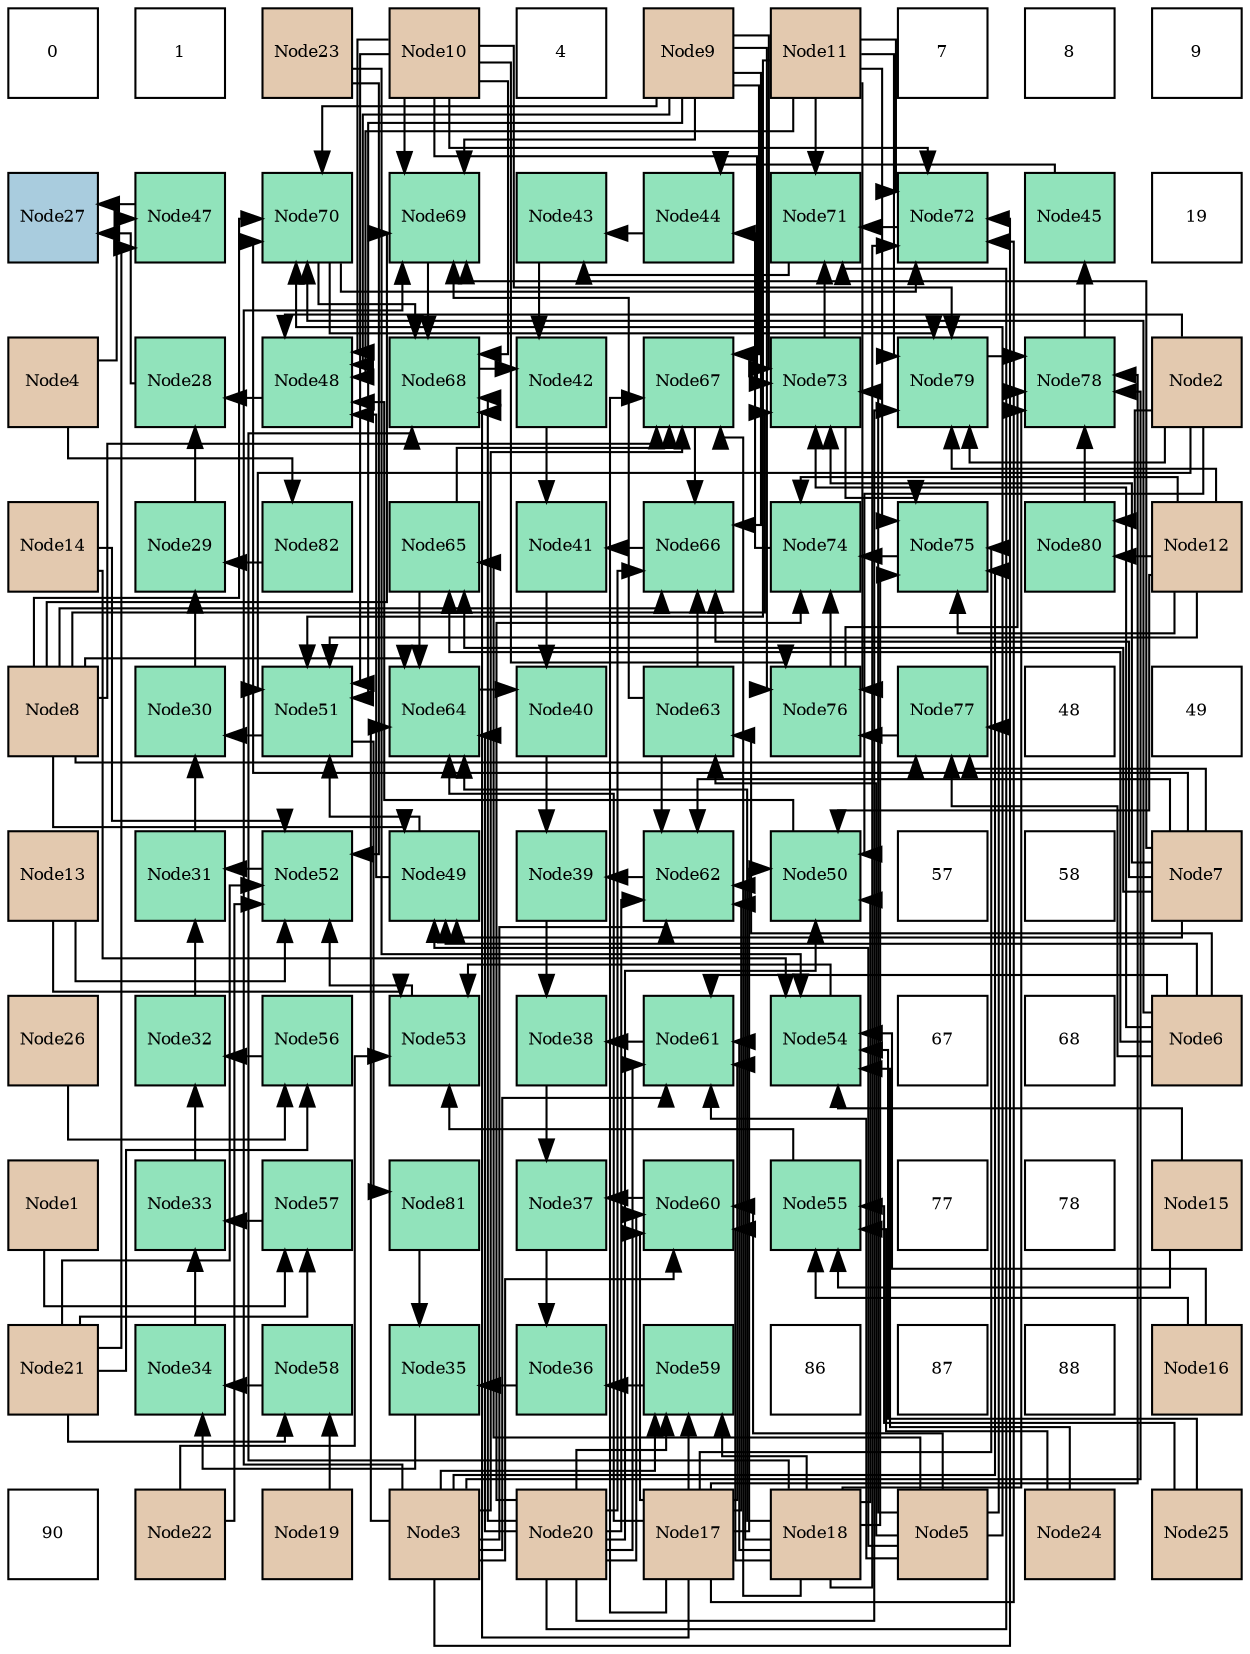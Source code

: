 digraph layout{
 rankdir=TB;
 splines=ortho;
 node [style=filled shape=square fixedsize=true width=0.6];
0[label="0", fontsize=8, fillcolor="#ffffff"];
1[label="1", fontsize=8, fillcolor="#ffffff"];
2[label="Node23", fontsize=8, fillcolor="#e3c9af"];
3[label="Node10", fontsize=8, fillcolor="#e3c9af"];
4[label="4", fontsize=8, fillcolor="#ffffff"];
5[label="Node9", fontsize=8, fillcolor="#e3c9af"];
6[label="Node11", fontsize=8, fillcolor="#e3c9af"];
7[label="7", fontsize=8, fillcolor="#ffffff"];
8[label="8", fontsize=8, fillcolor="#ffffff"];
9[label="9", fontsize=8, fillcolor="#ffffff"];
10[label="Node27", fontsize=8, fillcolor="#a9ccde"];
11[label="Node47", fontsize=8, fillcolor="#91e3bb"];
12[label="Node70", fontsize=8, fillcolor="#91e3bb"];
13[label="Node69", fontsize=8, fillcolor="#91e3bb"];
14[label="Node43", fontsize=8, fillcolor="#91e3bb"];
15[label="Node44", fontsize=8, fillcolor="#91e3bb"];
16[label="Node71", fontsize=8, fillcolor="#91e3bb"];
17[label="Node72", fontsize=8, fillcolor="#91e3bb"];
18[label="Node45", fontsize=8, fillcolor="#91e3bb"];
19[label="19", fontsize=8, fillcolor="#ffffff"];
20[label="Node4", fontsize=8, fillcolor="#e3c9af"];
21[label="Node28", fontsize=8, fillcolor="#91e3bb"];
22[label="Node48", fontsize=8, fillcolor="#91e3bb"];
23[label="Node68", fontsize=8, fillcolor="#91e3bb"];
24[label="Node42", fontsize=8, fillcolor="#91e3bb"];
25[label="Node67", fontsize=8, fillcolor="#91e3bb"];
26[label="Node73", fontsize=8, fillcolor="#91e3bb"];
27[label="Node79", fontsize=8, fillcolor="#91e3bb"];
28[label="Node78", fontsize=8, fillcolor="#91e3bb"];
29[label="Node2", fontsize=8, fillcolor="#e3c9af"];
30[label="Node14", fontsize=8, fillcolor="#e3c9af"];
31[label="Node29", fontsize=8, fillcolor="#91e3bb"];
32[label="Node82", fontsize=8, fillcolor="#91e3bb"];
33[label="Node65", fontsize=8, fillcolor="#91e3bb"];
34[label="Node41", fontsize=8, fillcolor="#91e3bb"];
35[label="Node66", fontsize=8, fillcolor="#91e3bb"];
36[label="Node74", fontsize=8, fillcolor="#91e3bb"];
37[label="Node75", fontsize=8, fillcolor="#91e3bb"];
38[label="Node80", fontsize=8, fillcolor="#91e3bb"];
39[label="Node12", fontsize=8, fillcolor="#e3c9af"];
40[label="Node8", fontsize=8, fillcolor="#e3c9af"];
41[label="Node30", fontsize=8, fillcolor="#91e3bb"];
42[label="Node51", fontsize=8, fillcolor="#91e3bb"];
43[label="Node64", fontsize=8, fillcolor="#91e3bb"];
44[label="Node40", fontsize=8, fillcolor="#91e3bb"];
45[label="Node63", fontsize=8, fillcolor="#91e3bb"];
46[label="Node76", fontsize=8, fillcolor="#91e3bb"];
47[label="Node77", fontsize=8, fillcolor="#91e3bb"];
48[label="48", fontsize=8, fillcolor="#ffffff"];
49[label="49", fontsize=8, fillcolor="#ffffff"];
50[label="Node13", fontsize=8, fillcolor="#e3c9af"];
51[label="Node31", fontsize=8, fillcolor="#91e3bb"];
52[label="Node52", fontsize=8, fillcolor="#91e3bb"];
53[label="Node49", fontsize=8, fillcolor="#91e3bb"];
54[label="Node39", fontsize=8, fillcolor="#91e3bb"];
55[label="Node62", fontsize=8, fillcolor="#91e3bb"];
56[label="Node50", fontsize=8, fillcolor="#91e3bb"];
57[label="57", fontsize=8, fillcolor="#ffffff"];
58[label="58", fontsize=8, fillcolor="#ffffff"];
59[label="Node7", fontsize=8, fillcolor="#e3c9af"];
60[label="Node26", fontsize=8, fillcolor="#e3c9af"];
61[label="Node32", fontsize=8, fillcolor="#91e3bb"];
62[label="Node56", fontsize=8, fillcolor="#91e3bb"];
63[label="Node53", fontsize=8, fillcolor="#91e3bb"];
64[label="Node38", fontsize=8, fillcolor="#91e3bb"];
65[label="Node61", fontsize=8, fillcolor="#91e3bb"];
66[label="Node54", fontsize=8, fillcolor="#91e3bb"];
67[label="67", fontsize=8, fillcolor="#ffffff"];
68[label="68", fontsize=8, fillcolor="#ffffff"];
69[label="Node6", fontsize=8, fillcolor="#e3c9af"];
70[label="Node1", fontsize=8, fillcolor="#e3c9af"];
71[label="Node33", fontsize=8, fillcolor="#91e3bb"];
72[label="Node57", fontsize=8, fillcolor="#91e3bb"];
73[label="Node81", fontsize=8, fillcolor="#91e3bb"];
74[label="Node37", fontsize=8, fillcolor="#91e3bb"];
75[label="Node60", fontsize=8, fillcolor="#91e3bb"];
76[label="Node55", fontsize=8, fillcolor="#91e3bb"];
77[label="77", fontsize=8, fillcolor="#ffffff"];
78[label="78", fontsize=8, fillcolor="#ffffff"];
79[label="Node15", fontsize=8, fillcolor="#e3c9af"];
80[label="Node21", fontsize=8, fillcolor="#e3c9af"];
81[label="Node34", fontsize=8, fillcolor="#91e3bb"];
82[label="Node58", fontsize=8, fillcolor="#91e3bb"];
83[label="Node35", fontsize=8, fillcolor="#91e3bb"];
84[label="Node36", fontsize=8, fillcolor="#91e3bb"];
85[label="Node59", fontsize=8, fillcolor="#91e3bb"];
86[label="86", fontsize=8, fillcolor="#ffffff"];
87[label="87", fontsize=8, fillcolor="#ffffff"];
88[label="88", fontsize=8, fillcolor="#ffffff"];
89[label="Node16", fontsize=8, fillcolor="#e3c9af"];
90[label="90", fontsize=8, fillcolor="#ffffff"];
91[label="Node22", fontsize=8, fillcolor="#e3c9af"];
92[label="Node19", fontsize=8, fillcolor="#e3c9af"];
93[label="Node3", fontsize=8, fillcolor="#e3c9af"];
94[label="Node20", fontsize=8, fillcolor="#e3c9af"];
95[label="Node17", fontsize=8, fillcolor="#e3c9af"];
96[label="Node18", fontsize=8, fillcolor="#e3c9af"];
97[label="Node5", fontsize=8, fillcolor="#e3c9af"];
98[label="Node24", fontsize=8, fillcolor="#e3c9af"];
99[label="Node25", fontsize=8, fillcolor="#e3c9af"];
edge [constraint=false, style=vis];21 -> 10;
11 -> 10;
31 -> 21;
22 -> 21;
41 -> 31;
32 -> 31;
51 -> 41;
42 -> 41;
61 -> 51;
52 -> 51;
71 -> 61;
62 -> 61;
81 -> 71;
72 -> 71;
83 -> 81;
82 -> 81;
84 -> 83;
73 -> 83;
74 -> 84;
85 -> 84;
64 -> 74;
75 -> 74;
54 -> 64;
65 -> 64;
44 -> 54;
55 -> 54;
34 -> 44;
43 -> 44;
24 -> 34;
35 -> 34;
14 -> 24;
23 -> 24;
15 -> 14;
16 -> 14;
18 -> 15;
36 -> 15;
28 -> 18;
63 -> 52;
50 -> 52;
30 -> 52;
80 -> 52;
91 -> 52;
2 -> 52;
25 -> 35;
45 -> 35;
59 -> 35;
40 -> 35;
5 -> 35;
94 -> 35;
13 -> 23;
12 -> 23;
3 -> 23;
95 -> 23;
96 -> 23;
94 -> 23;
17 -> 16;
26 -> 16;
6 -> 16;
94 -> 16;
37 -> 36;
46 -> 36;
39 -> 36;
94 -> 36;
46 -> 28;
27 -> 28;
38 -> 28;
93 -> 28;
95 -> 28;
96 -> 28;
42 -> 73;
53 -> 22;
56 -> 22;
29 -> 22;
5 -> 22;
3 -> 22;
6 -> 22;
53 -> 42;
29 -> 42;
5 -> 42;
3 -> 42;
6 -> 42;
39 -> 42;
66 -> 63;
76 -> 63;
50 -> 63;
91 -> 63;
45 -> 55;
93 -> 55;
59 -> 55;
95 -> 55;
96 -> 55;
94 -> 55;
33 -> 43;
93 -> 43;
40 -> 43;
95 -> 43;
96 -> 43;
94 -> 43;
33 -> 25;
93 -> 25;
40 -> 25;
5 -> 25;
95 -> 25;
96 -> 25;
45 -> 13;
93 -> 13;
59 -> 13;
40 -> 13;
5 -> 13;
3 -> 13;
12 -> 17;
93 -> 17;
3 -> 17;
6 -> 17;
95 -> 17;
96 -> 17;
26 -> 37;
93 -> 37;
6 -> 37;
39 -> 37;
95 -> 37;
96 -> 37;
47 -> 46;
5 -> 46;
3 -> 46;
6 -> 46;
12 -> 27;
29 -> 27;
3 -> 27;
6 -> 27;
39 -> 27;
94 -> 27;
20 -> 11;
80 -> 11;
97 -> 53;
69 -> 53;
59 -> 53;
40 -> 53;
29 -> 56;
39 -> 56;
95 -> 56;
96 -> 56;
94 -> 56;
30 -> 66;
79 -> 66;
89 -> 66;
2 -> 66;
98 -> 66;
99 -> 66;
79 -> 76;
89 -> 76;
98 -> 76;
99 -> 76;
80 -> 62;
60 -> 62;
70 -> 72;
80 -> 72;
92 -> 82;
80 -> 82;
93 -> 85;
95 -> 85;
96 -> 85;
94 -> 85;
93 -> 75;
97 -> 75;
95 -> 75;
96 -> 75;
94 -> 75;
93 -> 65;
97 -> 65;
69 -> 65;
95 -> 65;
96 -> 65;
94 -> 65;
97 -> 45;
69 -> 45;
97 -> 33;
69 -> 33;
59 -> 33;
97 -> 12;
69 -> 12;
59 -> 12;
40 -> 12;
5 -> 12;
97 -> 26;
69 -> 26;
59 -> 26;
40 -> 26;
5 -> 26;
3 -> 26;
97 -> 47;
69 -> 47;
59 -> 47;
40 -> 47;
29 -> 38;
39 -> 38;
20 -> 32;
edge [constraint=true, style=invis];
0 -> 10 -> 20 -> 30 -> 40 -> 50 -> 60 -> 70 -> 80 -> 90;
1 -> 11 -> 21 -> 31 -> 41 -> 51 -> 61 -> 71 -> 81 -> 91;
2 -> 12 -> 22 -> 32 -> 42 -> 52 -> 62 -> 72 -> 82 -> 92;
3 -> 13 -> 23 -> 33 -> 43 -> 53 -> 63 -> 73 -> 83 -> 93;
4 -> 14 -> 24 -> 34 -> 44 -> 54 -> 64 -> 74 -> 84 -> 94;
5 -> 15 -> 25 -> 35 -> 45 -> 55 -> 65 -> 75 -> 85 -> 95;
6 -> 16 -> 26 -> 36 -> 46 -> 56 -> 66 -> 76 -> 86 -> 96;
7 -> 17 -> 27 -> 37 -> 47 -> 57 -> 67 -> 77 -> 87 -> 97;
8 -> 18 -> 28 -> 38 -> 48 -> 58 -> 68 -> 78 -> 88 -> 98;
9 -> 19 -> 29 -> 39 -> 49 -> 59 -> 69 -> 79 -> 89 -> 99;
rank = same {0 -> 1 -> 2 -> 3 -> 4 -> 5 -> 6 -> 7 -> 8 -> 9};
rank = same {10 -> 11 -> 12 -> 13 -> 14 -> 15 -> 16 -> 17 -> 18 -> 19};
rank = same {20 -> 21 -> 22 -> 23 -> 24 -> 25 -> 26 -> 27 -> 28 -> 29};
rank = same {30 -> 31 -> 32 -> 33 -> 34 -> 35 -> 36 -> 37 -> 38 -> 39};
rank = same {40 -> 41 -> 42 -> 43 -> 44 -> 45 -> 46 -> 47 -> 48 -> 49};
rank = same {50 -> 51 -> 52 -> 53 -> 54 -> 55 -> 56 -> 57 -> 58 -> 59};
rank = same {60 -> 61 -> 62 -> 63 -> 64 -> 65 -> 66 -> 67 -> 68 -> 69};
rank = same {70 -> 71 -> 72 -> 73 -> 74 -> 75 -> 76 -> 77 -> 78 -> 79};
rank = same {80 -> 81 -> 82 -> 83 -> 84 -> 85 -> 86 -> 87 -> 88 -> 89};
rank = same {90 -> 91 -> 92 -> 93 -> 94 -> 95 -> 96 -> 97 -> 98 -> 99};
}
